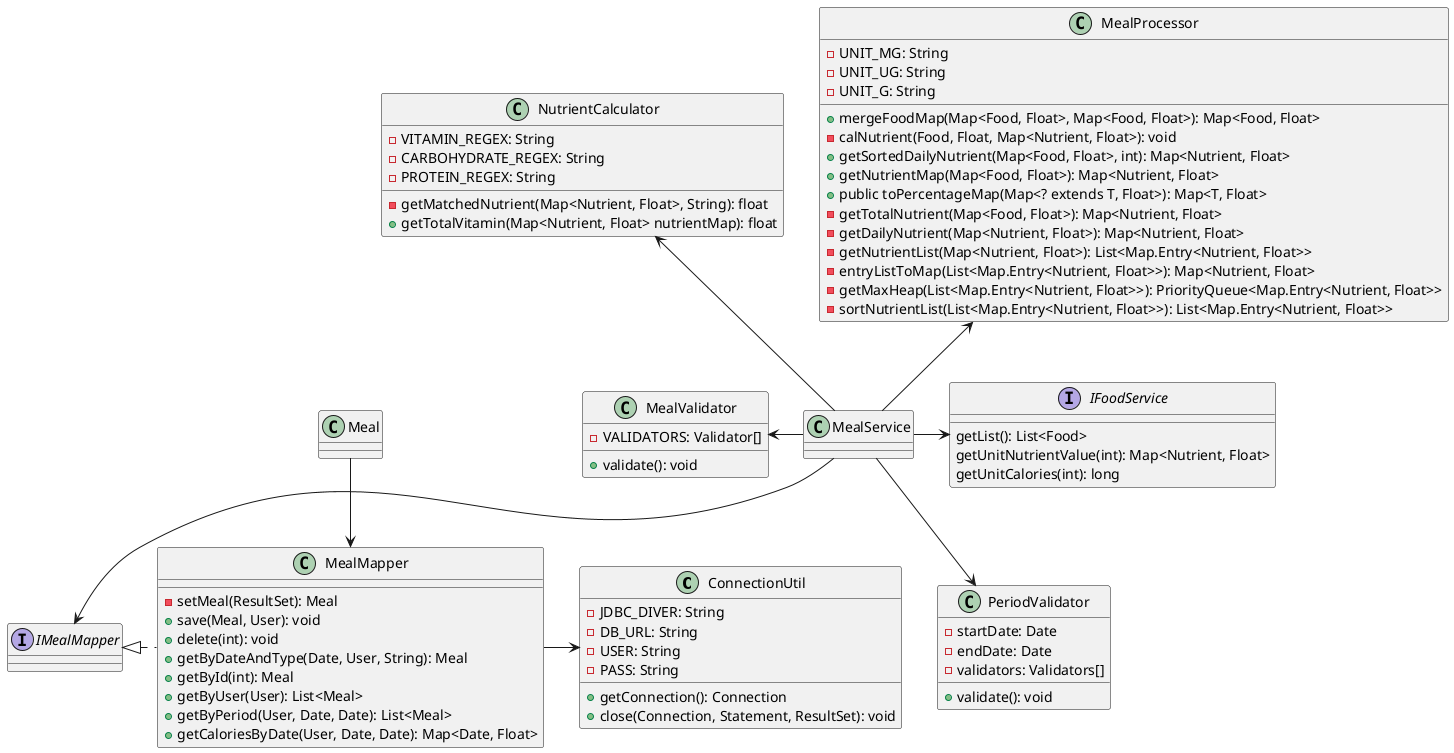 @startuml
'https://plantuml.com/class-diagram
class ConnectionUtil {
  - JDBC_DIVER: String
  - DB_URL: String
  - USER: String
  - PASS: String

  + getConnection(): Connection
  + close(Connection, Statement, ResultSet): void
}

class MealMapper {
  - setMeal(ResultSet): Meal
  + save(Meal, User): void
    + delete(int): void
    + getByDateAndType(Date, User, String): Meal
    + getById(int): Meal
    + getByUser(User): List<Meal>
    + getByPeriod(User, Date, Date): List<Meal>
    + getCaloriesByDate(User, Date, Date): Map<Date, Float>
}

class MealValidator {
  - VALIDATORS: Validator[]

  + validate(): void
}

class NutrientCalculator {
  - VITAMIN_REGEX: String
  - CARBOHYDRATE_REGEX: String
  - PROTEIN_REGEX: String

  - getMatchedNutrient(Map<Nutrient, Float>, String): float
  + getTotalVitamin(Map<Nutrient, Float> nutrientMap): float
}

class MealProcessor {
  - UNIT_MG: String
  - UNIT_UG: String
  - UNIT_G: String

  + mergeFoodMap(Map<Food, Float>, Map<Food, Float>): Map<Food, Float>
  - calNutrient(Food, Float, Map<Nutrient, Float>): void
  + getSortedDailyNutrient(Map<Food, Float>, int): Map<Nutrient, Float>
  + getNutrientMap(Map<Food, Float>): Map<Nutrient, Float>
  + public toPercentageMap(Map<? extends T, Float>): Map<T, Float>
  - getTotalNutrient(Map<Food, Float>): Map<Nutrient, Float>
  - getDailyNutrient(Map<Nutrient, Float>): Map<Nutrient, Float>
  - getNutrientList(Map<Nutrient, Float>): List<Map.Entry<Nutrient, Float>>
  - entryListToMap(List<Map.Entry<Nutrient, Float>>): Map<Nutrient, Float>
  - getMaxHeap(List<Map.Entry<Nutrient, Float>>): PriorityQueue<Map.Entry<Nutrient, Float>>
  - sortNutrientList(List<Map.Entry<Nutrient, Float>>): List<Map.Entry<Nutrient, Float>>
}

interface IMealMapper

class MealService

interface IFoodService {
  getList(): List<Food>
  getUnitNutrientValue(int): Map<Nutrient, Float>
  getUnitCalories(int): long
}

class PeriodValidator {
  - startDate: Date
  - endDate: Date
  - validators: Validators[]

  + validate(): void
}

MealProcessor <-- MealService
IFoodService <-left- MealService
MealValidator <-right- MealService
NutrientCalculator <-- MealService
MealService --> IMealMapper
IMealMapper <|.right. MealMapper
ConnectionUtil <-left- MealMapper
MealService --> PeriodValidator
Meal --> MealMapper

@enduml